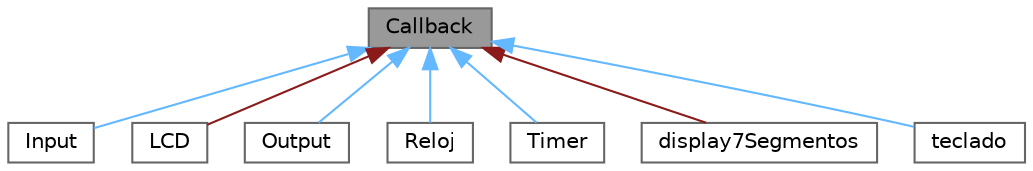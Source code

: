 digraph "Callback"
{
 // LATEX_PDF_SIZE
  bgcolor="transparent";
  edge [fontname=Helvetica,fontsize=10,labelfontname=Helvetica,labelfontsize=10];
  node [fontname=Helvetica,fontsize=10,shape=box,height=0.2,width=0.4];
  Node1 [id="Node000001",label="Callback",height=0.2,width=0.4,color="gray40", fillcolor="grey60", style="filled", fontcolor="black",tooltip="Clase del objeto Callback."];
  Node1 -> Node2 [id="edge1_Node000001_Node000002",dir="back",color="steelblue1",style="solid",tooltip=" "];
  Node2 [id="Node000002",label="Input",height=0.2,width=0.4,color="gray40", fillcolor="white", style="filled",URL="$class_input.html",tooltip="Clase del objeto Input."];
  Node1 -> Node3 [id="edge2_Node000001_Node000003",dir="back",color="firebrick4",style="solid",tooltip=" "];
  Node3 [id="Node000003",label="LCD",height=0.2,width=0.4,color="gray40", fillcolor="white", style="filled",URL="$class_l_c_d.html",tooltip="Clase del objeto lcd El objeto lcd permite el manejo de displays digitales mediante comunicación de 4..."];
  Node1 -> Node4 [id="edge3_Node000001_Node000004",dir="back",color="steelblue1",style="solid",tooltip=" "];
  Node4 [id="Node000004",label="Output",height=0.2,width=0.4,color="gray40", fillcolor="white", style="filled",URL="$class_output.html",tooltip="Clase del objeto outputs."];
  Node1 -> Node5 [id="edge4_Node000001_Node000005",dir="back",color="steelblue1",style="solid",tooltip=" "];
  Node5 [id="Node000005",label="Reloj",height=0.2,width=0.4,color="gray40", fillcolor="white", style="filled",URL="$class_reloj.html",tooltip="Clase del objeto Reloj."];
  Node1 -> Node6 [id="edge5_Node000001_Node000006",dir="back",color="steelblue1",style="solid",tooltip=" "];
  Node6 [id="Node000006",label="Timer",height=0.2,width=0.4,color="gray40", fillcolor="white", style="filled",URL="$class_timer.html",tooltip="Clase del objeto timer."];
  Node1 -> Node7 [id="edge6_Node000001_Node000007",dir="back",color="firebrick4",style="solid",tooltip=" "];
  Node7 [id="Node000007",label="display7Segmentos",height=0.2,width=0.4,color="gray40", fillcolor="white", style="filled",URL="$classdisplay7_segmentos.html",tooltip="Clase del objeto display7Segmentos El objeto display7Segmentos permite el control de un display con d..."];
  Node1 -> Node8 [id="edge7_Node000001_Node000008",dir="back",color="steelblue1",style="solid",tooltip=" "];
  Node8 [id="Node000008",label="teclado",height=0.2,width=0.4,color="gray40", fillcolor="white", style="filled",URL="$classteclado.html",tooltip="Clase del objeto teclado FUNCIONAMIENTO: Este objeto permite controlar teclados matriciales cableados..."];
}
